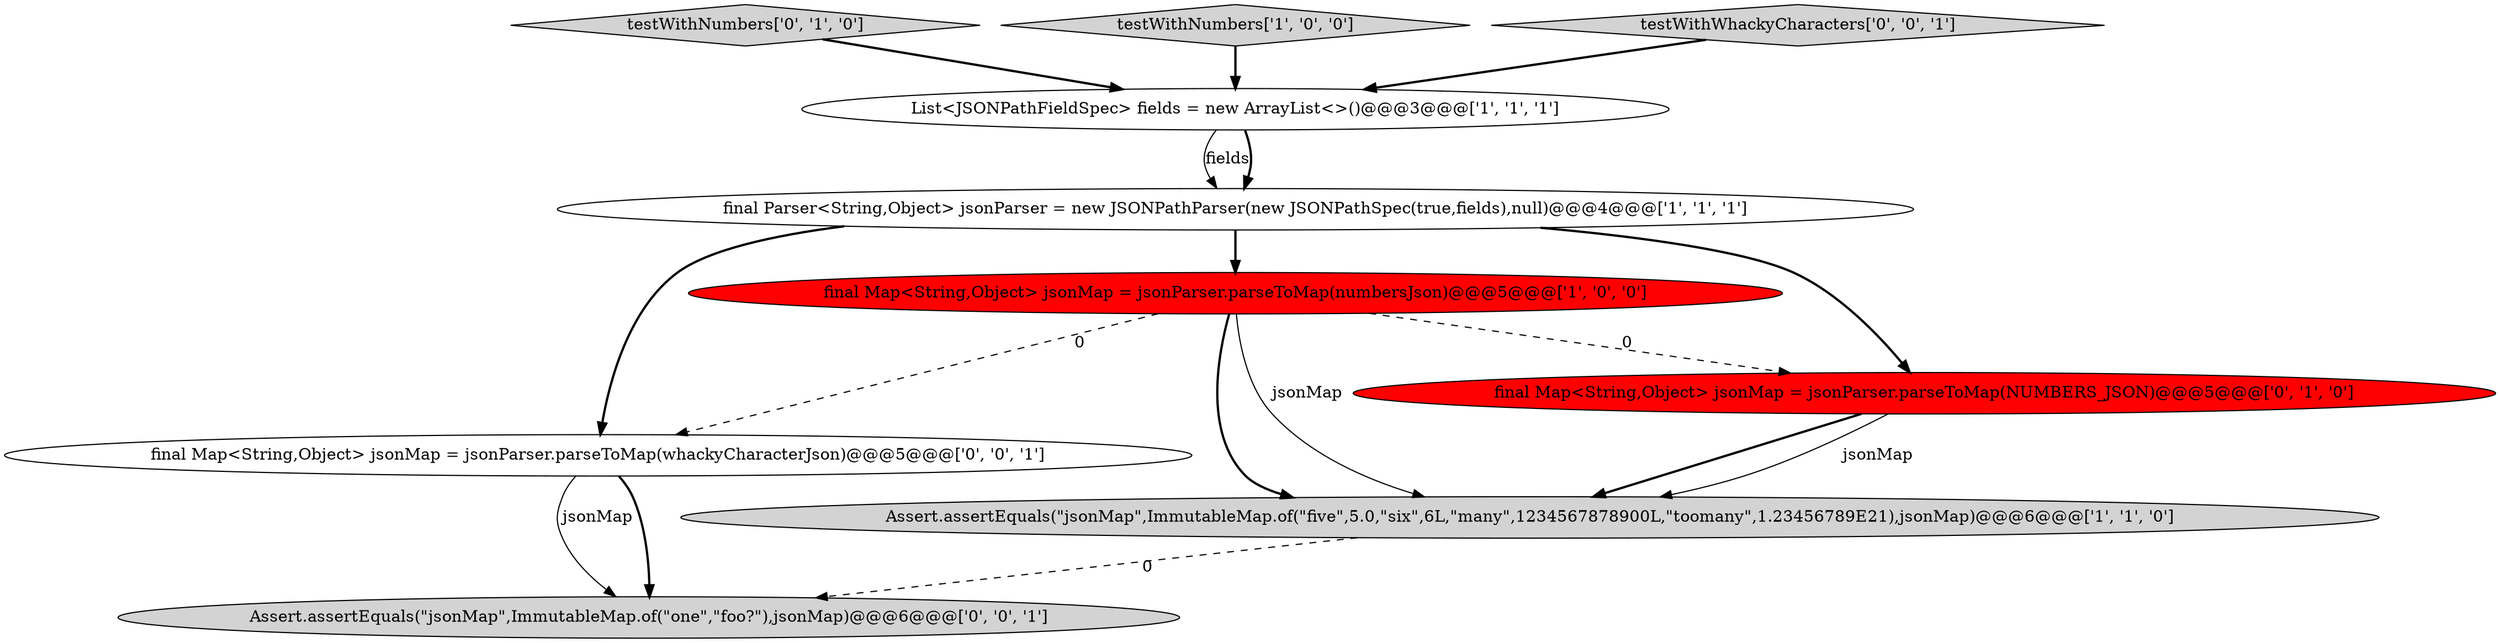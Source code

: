 digraph {
0 [style = filled, label = "final Parser<String,Object> jsonParser = new JSONPathParser(new JSONPathSpec(true,fields),null)@@@4@@@['1', '1', '1']", fillcolor = white, shape = ellipse image = "AAA0AAABBB1BBB"];
6 [style = filled, label = "testWithNumbers['0', '1', '0']", fillcolor = lightgray, shape = diamond image = "AAA0AAABBB2BBB"];
2 [style = filled, label = "testWithNumbers['1', '0', '0']", fillcolor = lightgray, shape = diamond image = "AAA0AAABBB1BBB"];
9 [style = filled, label = "final Map<String,Object> jsonMap = jsonParser.parseToMap(whackyCharacterJson)@@@5@@@['0', '0', '1']", fillcolor = white, shape = ellipse image = "AAA0AAABBB3BBB"];
1 [style = filled, label = "final Map<String,Object> jsonMap = jsonParser.parseToMap(numbersJson)@@@5@@@['1', '0', '0']", fillcolor = red, shape = ellipse image = "AAA1AAABBB1BBB"];
8 [style = filled, label = "testWithWhackyCharacters['0', '0', '1']", fillcolor = lightgray, shape = diamond image = "AAA0AAABBB3BBB"];
5 [style = filled, label = "final Map<String,Object> jsonMap = jsonParser.parseToMap(NUMBERS_JSON)@@@5@@@['0', '1', '0']", fillcolor = red, shape = ellipse image = "AAA1AAABBB2BBB"];
4 [style = filled, label = "Assert.assertEquals(\"jsonMap\",ImmutableMap.of(\"five\",5.0,\"six\",6L,\"many\",1234567878900L,\"toomany\",1.23456789E21),jsonMap)@@@6@@@['1', '1', '0']", fillcolor = lightgray, shape = ellipse image = "AAA0AAABBB1BBB"];
3 [style = filled, label = "List<JSONPathFieldSpec> fields = new ArrayList<>()@@@3@@@['1', '1', '1']", fillcolor = white, shape = ellipse image = "AAA0AAABBB1BBB"];
7 [style = filled, label = "Assert.assertEquals(\"jsonMap\",ImmutableMap.of(\"one\",\"foo?\"),jsonMap)@@@6@@@['0', '0', '1']", fillcolor = lightgray, shape = ellipse image = "AAA0AAABBB3BBB"];
9->7 [style = solid, label="jsonMap"];
6->3 [style = bold, label=""];
1->9 [style = dashed, label="0"];
1->4 [style = bold, label=""];
0->9 [style = bold, label=""];
5->4 [style = bold, label=""];
1->4 [style = solid, label="jsonMap"];
1->5 [style = dashed, label="0"];
9->7 [style = bold, label=""];
3->0 [style = solid, label="fields"];
5->4 [style = solid, label="jsonMap"];
4->7 [style = dashed, label="0"];
0->1 [style = bold, label=""];
3->0 [style = bold, label=""];
2->3 [style = bold, label=""];
0->5 [style = bold, label=""];
8->3 [style = bold, label=""];
}
